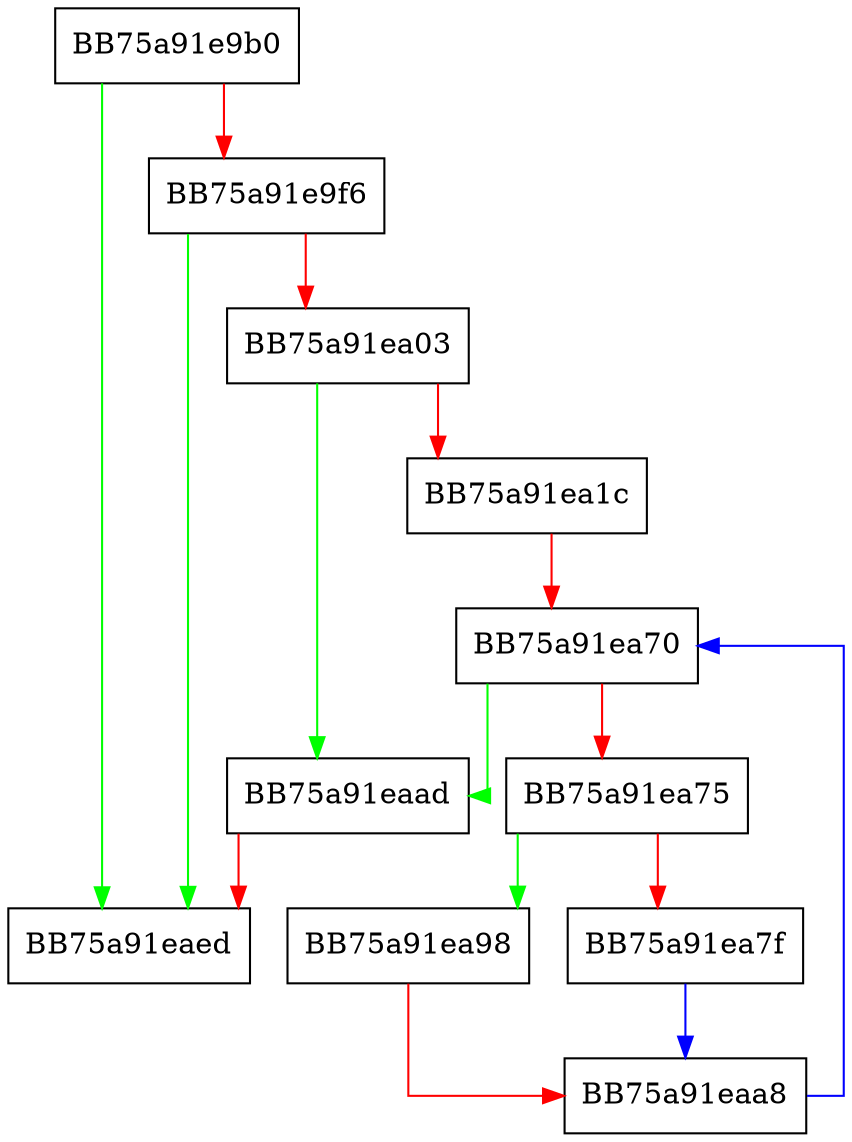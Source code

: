 digraph agent_push_configs {
  node [shape="box"];
  graph [splines=ortho];
  BB75a91e9b0 -> BB75a91eaed [color="green"];
  BB75a91e9b0 -> BB75a91e9f6 [color="red"];
  BB75a91e9f6 -> BB75a91eaed [color="green"];
  BB75a91e9f6 -> BB75a91ea03 [color="red"];
  BB75a91ea03 -> BB75a91eaad [color="green"];
  BB75a91ea03 -> BB75a91ea1c [color="red"];
  BB75a91ea1c -> BB75a91ea70 [color="red"];
  BB75a91ea70 -> BB75a91eaad [color="green"];
  BB75a91ea70 -> BB75a91ea75 [color="red"];
  BB75a91ea75 -> BB75a91ea98 [color="green"];
  BB75a91ea75 -> BB75a91ea7f [color="red"];
  BB75a91ea7f -> BB75a91eaa8 [color="blue"];
  BB75a91ea98 -> BB75a91eaa8 [color="red"];
  BB75a91eaa8 -> BB75a91ea70 [color="blue"];
  BB75a91eaad -> BB75a91eaed [color="red"];
}